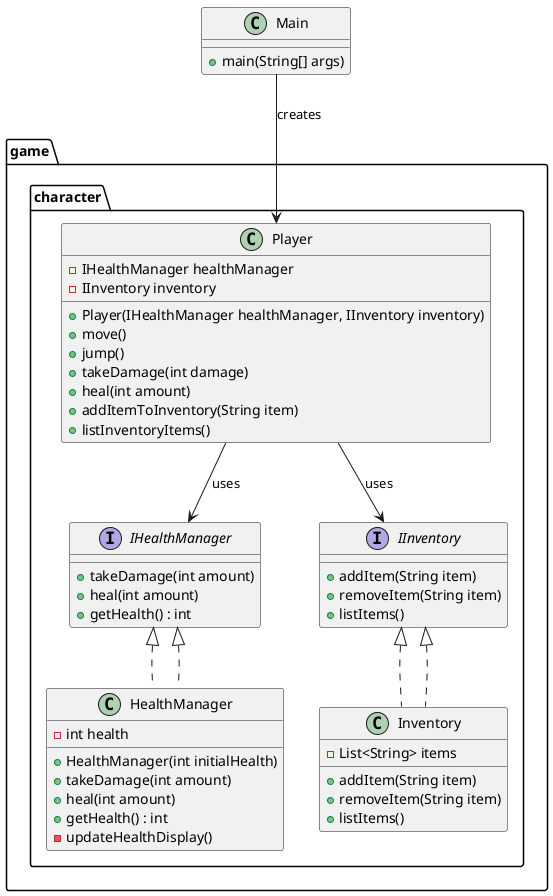 @startuml

package game.character {

    ' Interfaces
    interface IHealthManager {
        + takeDamage(int amount)
        + heal(int amount)
        + getHealth() : int
    }

    interface IInventory {
        + addItem(String item)
        + removeItem(String item)
        + listItems()
    }

    ' Clases que implementan las interfaces
    class HealthManager implements IHealthManager {
        - int health
        + HealthManager(int initialHealth)
        + takeDamage(int amount)
        + heal(int amount)
        + getHealth() : int
        - updateHealthDisplay()
    }

    class Inventory implements IInventory {
        - List<String> items
        + addItem(String item)
        + removeItem(String item)
        + listItems()
    }

    ' Clase principal que usa las interfaces
    class Player {
        - IHealthManager healthManager
        - IInventory inventory
        + Player(IHealthManager healthManager, IInventory inventory)
        + move()
        + jump()
        + takeDamage(int damage)
        + heal(int amount)
        + addItemToInventory(String item)
        + listInventoryItems()
    }

    ' Relación de implementación
    IHealthManager <|.. HealthManager
    IInventory <|.. Inventory

    ' Relación de dependencia (Player usa IHealthManager y IInventory)
    Player --> IHealthManager : uses
    Player --> IInventory : uses
}

' Clase principal del programa
class Main {
    + main(String[] args)
}

Main --> Player : creates

@enduml
